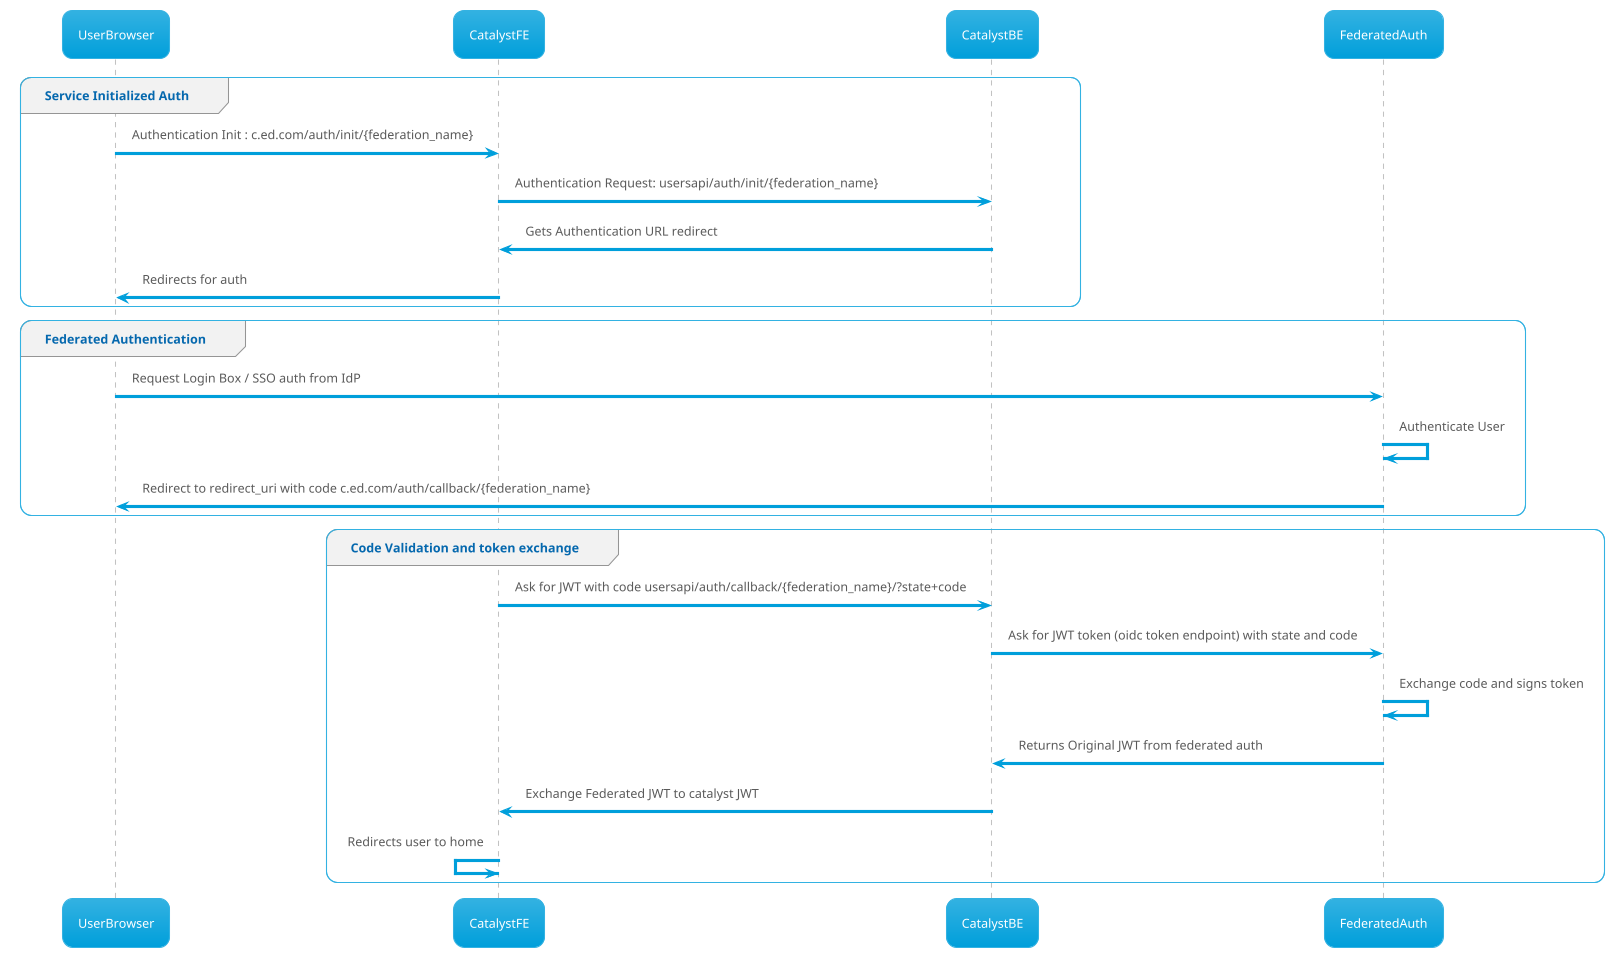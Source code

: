 @startuml
!theme bluegray
group Service Initialized Auth
    UserBrowser -> CatalystFE: Authentication Init : c.ed.com/auth/init/{federation_name}
    CatalystFE -> CatalystBE: Authentication Request: usersapi/auth/init/{federation_name}
    CatalystBE -> CatalystFE: Gets Authentication URL redirect
    CatalystFE -> UserBrowser: Redirects for auth
end
group Federated Authentication
    UserBrowser -> FederatedAuth: Request Login Box / SSO auth from IdP
    FederatedAuth -> FederatedAuth: Authenticate User
    FederatedAuth -> UserBrowser: Redirect to redirect_uri with code c.ed.com/auth/callback/{federation_name}
end
group Code Validation and token exchange
    CatalystFE -> CatalystBE: Ask for JWT with code usersapi/auth/callback/{federation_name}/?state+code
    CatalystBE -> FederatedAuth: Ask for JWT token (oidc token endpoint) with state and code
    FederatedAuth -> FederatedAuth: Exchange code and signs token
    FederatedAuth -> CatalystBE: Returns Original JWT from federated auth
    CatalystBE -> CatalystFE: Exchange Federated JWT to catalyst JWT
    CatalystFE <- CatalystFE: Redirects user to home
end
@enduml
